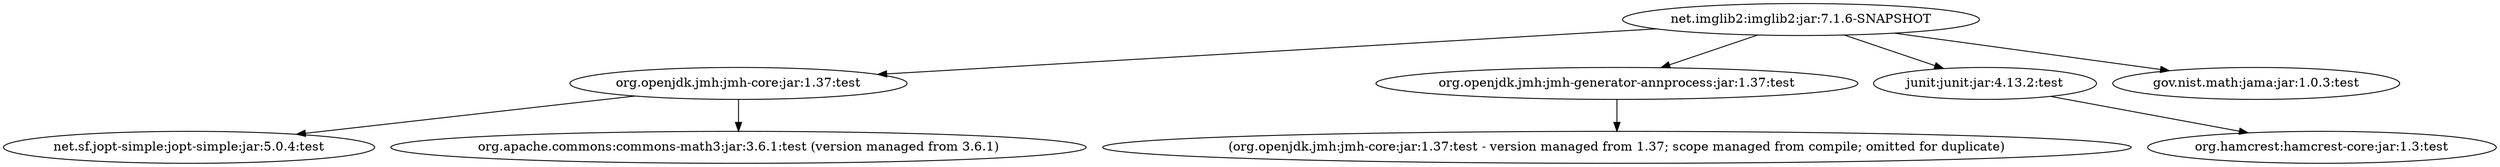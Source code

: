 digraph imglib__imglib2 {
	"net.imglib2:imglib2:jar:7.1.6-SNAPSHOT" -> "org.openjdk.jmh:jmh-core:jar:1.37:test" ; 
	"net.imglib2:imglib2:jar:7.1.6-SNAPSHOT" -> "org.openjdk.jmh:jmh-generator-annprocess:jar:1.37:test" ; 
	"net.imglib2:imglib2:jar:7.1.6-SNAPSHOT" -> "junit:junit:jar:4.13.2:test" ; 
	"net.imglib2:imglib2:jar:7.1.6-SNAPSHOT" -> "gov.nist.math:jama:jar:1.0.3:test" ; 
	"org.openjdk.jmh:jmh-core:jar:1.37:test" -> "net.sf.jopt-simple:jopt-simple:jar:5.0.4:test" ; 
	"org.openjdk.jmh:jmh-core:jar:1.37:test" -> "org.apache.commons:commons-math3:jar:3.6.1:test (version managed from 3.6.1)" ; 
	"org.openjdk.jmh:jmh-generator-annprocess:jar:1.37:test" -> "(org.openjdk.jmh:jmh-core:jar:1.37:test - version managed from 1.37; scope managed from compile; omitted for duplicate)" ; 
	"junit:junit:jar:4.13.2:test" -> "org.hamcrest:hamcrest-core:jar:1.3:test" ; 
}
